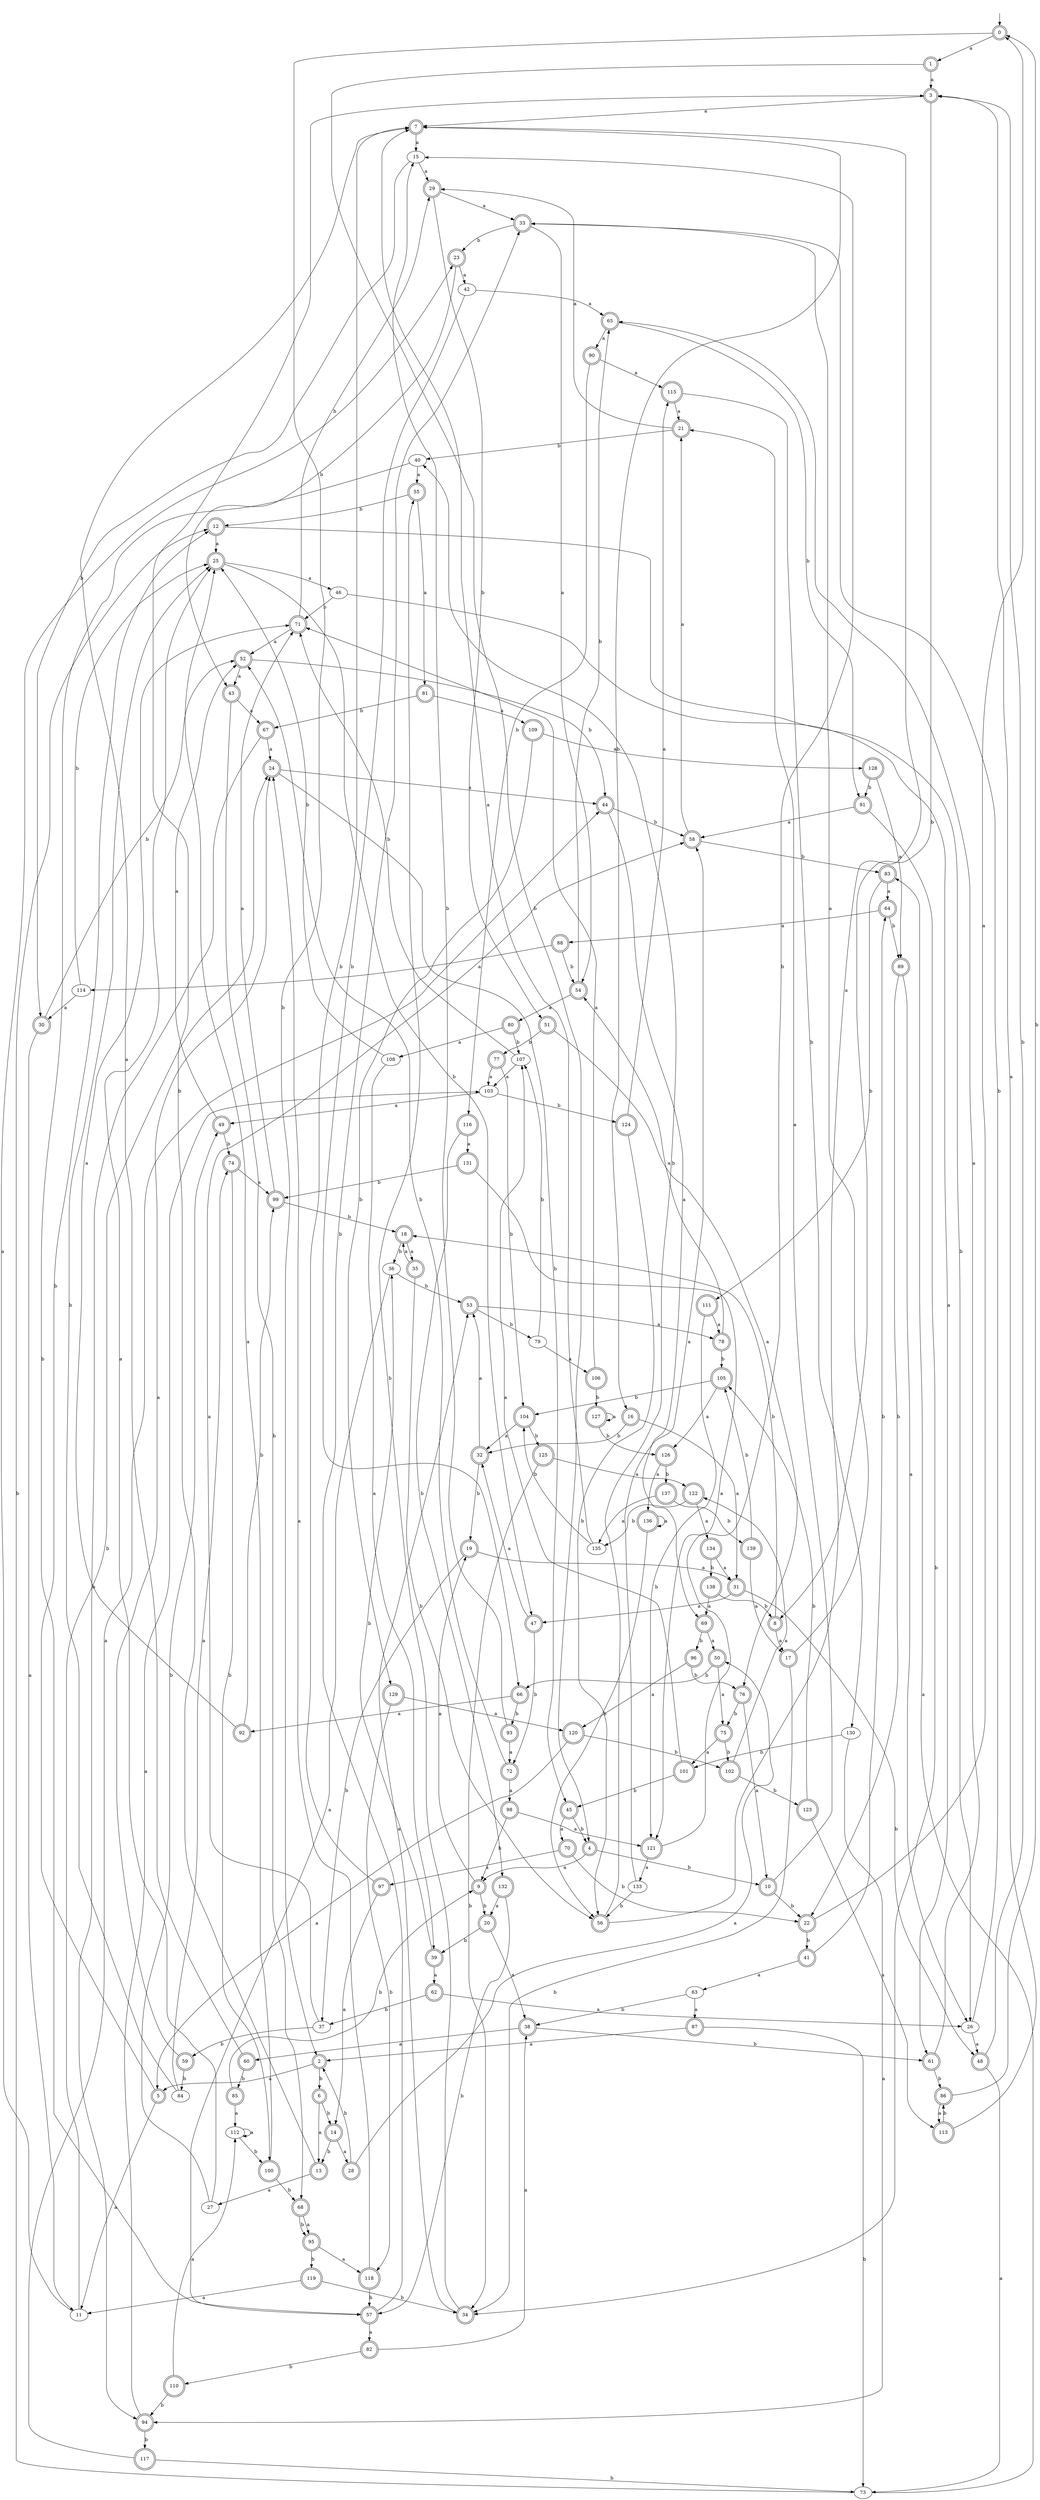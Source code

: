 digraph RandomDFA {
  __start0 [label="", shape=none];
  __start0 -> 0 [label=""];
  0 [shape=circle] [shape=doublecircle]
  0 -> 1 [label="a"]
  0 -> 2 [label="b"]
  1 [shape=doublecircle]
  1 -> 3 [label="a"]
  1 -> 4 [label="b"]
  2 [shape=doublecircle]
  2 -> 5 [label="a"]
  2 -> 6 [label="b"]
  3 [shape=doublecircle]
  3 -> 7 [label="a"]
  3 -> 8 [label="b"]
  4 [shape=doublecircle]
  4 -> 9 [label="a"]
  4 -> 10 [label="b"]
  5 [shape=doublecircle]
  5 -> 11 [label="a"]
  5 -> 12 [label="b"]
  6 [shape=doublecircle]
  6 -> 13 [label="a"]
  6 -> 14 [label="b"]
  7 [shape=doublecircle]
  7 -> 15 [label="a"]
  7 -> 16 [label="b"]
  8 [shape=doublecircle]
  8 -> 17 [label="a"]
  8 -> 18 [label="b"]
  9 [shape=doublecircle]
  9 -> 19 [label="a"]
  9 -> 20 [label="b"]
  10 [shape=doublecircle]
  10 -> 21 [label="a"]
  10 -> 22 [label="b"]
  11
  11 -> 23 [label="a"]
  11 -> 24 [label="b"]
  12 [shape=doublecircle]
  12 -> 25 [label="a"]
  12 -> 26 [label="b"]
  13 [shape=doublecircle]
  13 -> 27 [label="a"]
  13 -> 3 [label="b"]
  14 [shape=doublecircle]
  14 -> 28 [label="a"]
  14 -> 13 [label="b"]
  15
  15 -> 29 [label="a"]
  15 -> 30 [label="b"]
  16 [shape=doublecircle]
  16 -> 31 [label="a"]
  16 -> 32 [label="b"]
  17 [shape=doublecircle]
  17 -> 33 [label="a"]
  17 -> 34 [label="b"]
  18 [shape=doublecircle]
  18 -> 35 [label="a"]
  18 -> 36 [label="b"]
  19 [shape=doublecircle]
  19 -> 31 [label="a"]
  19 -> 37 [label="b"]
  20 [shape=doublecircle]
  20 -> 38 [label="a"]
  20 -> 39 [label="b"]
  21 [shape=doublecircle]
  21 -> 29 [label="a"]
  21 -> 40 [label="b"]
  22 [shape=doublecircle]
  22 -> 0 [label="a"]
  22 -> 41 [label="b"]
  23 [shape=doublecircle]
  23 -> 42 [label="a"]
  23 -> 43 [label="b"]
  24 [shape=doublecircle]
  24 -> 44 [label="a"]
  24 -> 45 [label="b"]
  25 [shape=doublecircle]
  25 -> 46 [label="a"]
  25 -> 47 [label="b"]
  26
  26 -> 48 [label="a"]
  26 -> 33 [label="b"]
  27
  27 -> 25 [label="a"]
  27 -> 49 [label="b"]
  28 [shape=doublecircle]
  28 -> 50 [label="a"]
  28 -> 2 [label="b"]
  29 [shape=doublecircle]
  29 -> 33 [label="a"]
  29 -> 51 [label="b"]
  30 [shape=doublecircle]
  30 -> 11 [label="a"]
  30 -> 52 [label="b"]
  31 [shape=doublecircle]
  31 -> 47 [label="a"]
  31 -> 48 [label="b"]
  32 [shape=doublecircle]
  32 -> 53 [label="a"]
  32 -> 19 [label="b"]
  33 [shape=doublecircle]
  33 -> 54 [label="a"]
  33 -> 23 [label="b"]
  34 [shape=doublecircle]
  34 -> 53 [label="a"]
  34 -> 55 [label="b"]
  35 [shape=doublecircle]
  35 -> 18 [label="a"]
  35 -> 56 [label="b"]
  36
  36 -> 57 [label="a"]
  36 -> 53 [label="b"]
  37
  37 -> 58 [label="a"]
  37 -> 59 [label="b"]
  38 [shape=doublecircle]
  38 -> 60 [label="a"]
  38 -> 61 [label="b"]
  39 [shape=doublecircle]
  39 -> 62 [label="a"]
  39 -> 36 [label="b"]
  40
  40 -> 55 [label="a"]
  40 -> 57 [label="b"]
  41 [shape=doublecircle]
  41 -> 63 [label="a"]
  41 -> 64 [label="b"]
  42
  42 -> 65 [label="a"]
  42 -> 66 [label="b"]
  43 [shape=doublecircle]
  43 -> 67 [label="a"]
  43 -> 68 [label="b"]
  44 [shape=doublecircle]
  44 -> 69 [label="a"]
  44 -> 58 [label="b"]
  45 [shape=doublecircle]
  45 -> 70 [label="a"]
  45 -> 4 [label="b"]
  46
  46 -> 61 [label="a"]
  46 -> 71 [label="b"]
  47 [shape=doublecircle]
  47 -> 32 [label="a"]
  47 -> 72 [label="b"]
  48 [shape=doublecircle]
  48 -> 73 [label="a"]
  48 -> 3 [label="b"]
  49 [shape=doublecircle]
  49 -> 52 [label="a"]
  49 -> 74 [label="b"]
  50 [shape=doublecircle]
  50 -> 75 [label="a"]
  50 -> 66 [label="b"]
  51 [shape=doublecircle]
  51 -> 76 [label="a"]
  51 -> 77 [label="b"]
  52 [shape=doublecircle]
  52 -> 43 [label="a"]
  52 -> 44 [label="b"]
  53 [shape=doublecircle]
  53 -> 78 [label="a"]
  53 -> 79 [label="b"]
  54 [shape=doublecircle]
  54 -> 80 [label="a"]
  54 -> 65 [label="b"]
  55 [shape=doublecircle]
  55 -> 81 [label="a"]
  55 -> 12 [label="b"]
  56 [shape=doublecircle]
  56 -> 7 [label="a"]
  56 -> 40 [label="b"]
  57 [shape=doublecircle]
  57 -> 82 [label="a"]
  57 -> 33 [label="b"]
  58 [shape=doublecircle]
  58 -> 21 [label="a"]
  58 -> 83 [label="b"]
  59 [shape=doublecircle]
  59 -> 24 [label="a"]
  59 -> 84 [label="b"]
  60 [shape=doublecircle]
  60 -> 7 [label="a"]
  60 -> 85 [label="b"]
  61 [shape=doublecircle]
  61 -> 65 [label="a"]
  61 -> 86 [label="b"]
  62 [shape=doublecircle]
  62 -> 26 [label="a"]
  62 -> 37 [label="b"]
  63
  63 -> 87 [label="a"]
  63 -> 38 [label="b"]
  64 [shape=doublecircle]
  64 -> 88 [label="a"]
  64 -> 89 [label="b"]
  65 [shape=doublecircle]
  65 -> 90 [label="a"]
  65 -> 91 [label="b"]
  66 [shape=doublecircle]
  66 -> 92 [label="a"]
  66 -> 93 [label="b"]
  67 [shape=doublecircle]
  67 -> 24 [label="a"]
  67 -> 94 [label="b"]
  68 [shape=doublecircle]
  68 -> 95 [label="a"]
  68 -> 95 [label="b"]
  69 [shape=doublecircle]
  69 -> 50 [label="a"]
  69 -> 96 [label="b"]
  70 [shape=doublecircle]
  70 -> 97 [label="a"]
  70 -> 22 [label="b"]
  71 [shape=doublecircle]
  71 -> 52 [label="a"]
  71 -> 29 [label="b"]
  72 [shape=doublecircle]
  72 -> 98 [label="a"]
  72 -> 52 [label="b"]
  73
  73 -> 83 [label="a"]
  73 -> 12 [label="b"]
  74 [shape=doublecircle]
  74 -> 99 [label="a"]
  74 -> 100 [label="b"]
  75 [shape=doublecircle]
  75 -> 101 [label="a"]
  75 -> 102 [label="b"]
  76 [shape=doublecircle]
  76 -> 10 [label="a"]
  76 -> 75 [label="b"]
  77 [shape=doublecircle]
  77 -> 103 [label="a"]
  77 -> 104 [label="b"]
  78 [shape=doublecircle]
  78 -> 54 [label="a"]
  78 -> 105 [label="b"]
  79
  79 -> 106 [label="a"]
  79 -> 107 [label="b"]
  80 [shape=doublecircle]
  80 -> 108 [label="a"]
  80 -> 107 [label="b"]
  81 [shape=doublecircle]
  81 -> 109 [label="a"]
  81 -> 67 [label="b"]
  82 [shape=doublecircle]
  82 -> 38 [label="a"]
  82 -> 110 [label="b"]
  83 [shape=doublecircle]
  83 -> 64 [label="a"]
  83 -> 111 [label="b"]
  84
  84 -> 74 [label="a"]
  84 -> 25 [label="b"]
  85 [shape=doublecircle]
  85 -> 112 [label="a"]
  85 -> 9 [label="b"]
  86 [shape=doublecircle]
  86 -> 113 [label="a"]
  86 -> 0 [label="b"]
  87 [shape=doublecircle]
  87 -> 2 [label="a"]
  87 -> 73 [label="b"]
  88 [shape=doublecircle]
  88 -> 114 [label="a"]
  88 -> 54 [label="b"]
  89 [shape=doublecircle]
  89 -> 26 [label="a"]
  89 -> 22 [label="b"]
  90 [shape=doublecircle]
  90 -> 115 [label="a"]
  90 -> 116 [label="b"]
  91 [shape=doublecircle]
  91 -> 58 [label="a"]
  91 -> 34 [label="b"]
  92 [shape=doublecircle]
  92 -> 71 [label="a"]
  92 -> 99 [label="b"]
  93 [shape=doublecircle]
  93 -> 72 [label="a"]
  93 -> 15 [label="b"]
  94 [shape=doublecircle]
  94 -> 103 [label="a"]
  94 -> 117 [label="b"]
  95 [shape=doublecircle]
  95 -> 118 [label="a"]
  95 -> 119 [label="b"]
  96 [shape=doublecircle]
  96 -> 120 [label="a"]
  96 -> 76 [label="b"]
  97 [shape=doublecircle]
  97 -> 14 [label="a"]
  97 -> 7 [label="b"]
  98 [shape=doublecircle]
  98 -> 121 [label="a"]
  98 -> 9 [label="b"]
  99 [shape=doublecircle]
  99 -> 71 [label="a"]
  99 -> 18 [label="b"]
  100 [shape=doublecircle]
  100 -> 25 [label="a"]
  100 -> 68 [label="b"]
  101 [shape=doublecircle]
  101 -> 107 [label="a"]
  101 -> 45 [label="b"]
  102 [shape=doublecircle]
  102 -> 122 [label="a"]
  102 -> 123 [label="b"]
  103
  103 -> 49 [label="a"]
  103 -> 124 [label="b"]
  104 [shape=doublecircle]
  104 -> 32 [label="a"]
  104 -> 125 [label="b"]
  105 [shape=doublecircle]
  105 -> 126 [label="a"]
  105 -> 104 [label="b"]
  106 [shape=doublecircle]
  106 -> 71 [label="a"]
  106 -> 127 [label="b"]
  107
  107 -> 103 [label="a"]
  107 -> 71 [label="b"]
  108
  108 -> 39 [label="a"]
  108 -> 25 [label="b"]
  109 [shape=doublecircle]
  109 -> 128 [label="a"]
  109 -> 129 [label="b"]
  110 [shape=doublecircle]
  110 -> 112 [label="a"]
  110 -> 94 [label="b"]
  111 [shape=doublecircle]
  111 -> 78 [label="a"]
  111 -> 121 [label="b"]
  112
  112 -> 112 [label="a"]
  112 -> 100 [label="b"]
  113 [shape=doublecircle]
  113 -> 3 [label="a"]
  113 -> 86 [label="b"]
  114
  114 -> 30 [label="a"]
  114 -> 25 [label="b"]
  115 [shape=doublecircle]
  115 -> 21 [label="a"]
  115 -> 130 [label="b"]
  116 [shape=doublecircle]
  116 -> 131 [label="a"]
  116 -> 132 [label="b"]
  117 [shape=doublecircle]
  117 -> 44 [label="a"]
  117 -> 73 [label="b"]
  118 [shape=doublecircle]
  118 -> 24 [label="a"]
  118 -> 57 [label="b"]
  119 [shape=doublecircle]
  119 -> 11 [label="a"]
  119 -> 34 [label="b"]
  120 [shape=doublecircle]
  120 -> 5 [label="a"]
  120 -> 102 [label="b"]
  121 [shape=doublecircle]
  121 -> 133 [label="a"]
  121 -> 15 [label="b"]
  122 [shape=doublecircle]
  122 -> 134 [label="a"]
  122 -> 135 [label="b"]
  123 [shape=doublecircle]
  123 -> 113 [label="a"]
  123 -> 105 [label="b"]
  124 [shape=doublecircle]
  124 -> 115 [label="a"]
  124 -> 56 [label="b"]
  125 [shape=doublecircle]
  125 -> 122 [label="a"]
  125 -> 34 [label="b"]
  126 [shape=doublecircle]
  126 -> 136 [label="a"]
  126 -> 137 [label="b"]
  127 [shape=doublecircle]
  127 -> 127 [label="a"]
  127 -> 126 [label="b"]
  128 [shape=doublecircle]
  128 -> 89 [label="a"]
  128 -> 91 [label="b"]
  129 [shape=doublecircle]
  129 -> 120 [label="a"]
  129 -> 118 [label="b"]
  130
  130 -> 94 [label="a"]
  130 -> 101 [label="b"]
  131 [shape=doublecircle]
  131 -> 121 [label="a"]
  131 -> 99 [label="b"]
  132 [shape=doublecircle]
  132 -> 20 [label="a"]
  132 -> 57 [label="b"]
  133
  133 -> 58 [label="a"]
  133 -> 56 [label="b"]
  134 [shape=doublecircle]
  134 -> 31 [label="a"]
  134 -> 138 [label="b"]
  135
  135 -> 7 [label="a"]
  135 -> 104 [label="b"]
  136 [shape=doublecircle]
  136 -> 136 [label="a"]
  136 -> 56 [label="b"]
  137 [shape=doublecircle]
  137 -> 135 [label="a"]
  137 -> 139 [label="b"]
  138 [shape=doublecircle]
  138 -> 69 [label="a"]
  138 -> 8 [label="b"]
  139 [shape=doublecircle]
  139 -> 17 [label="a"]
  139 -> 105 [label="b"]
}
